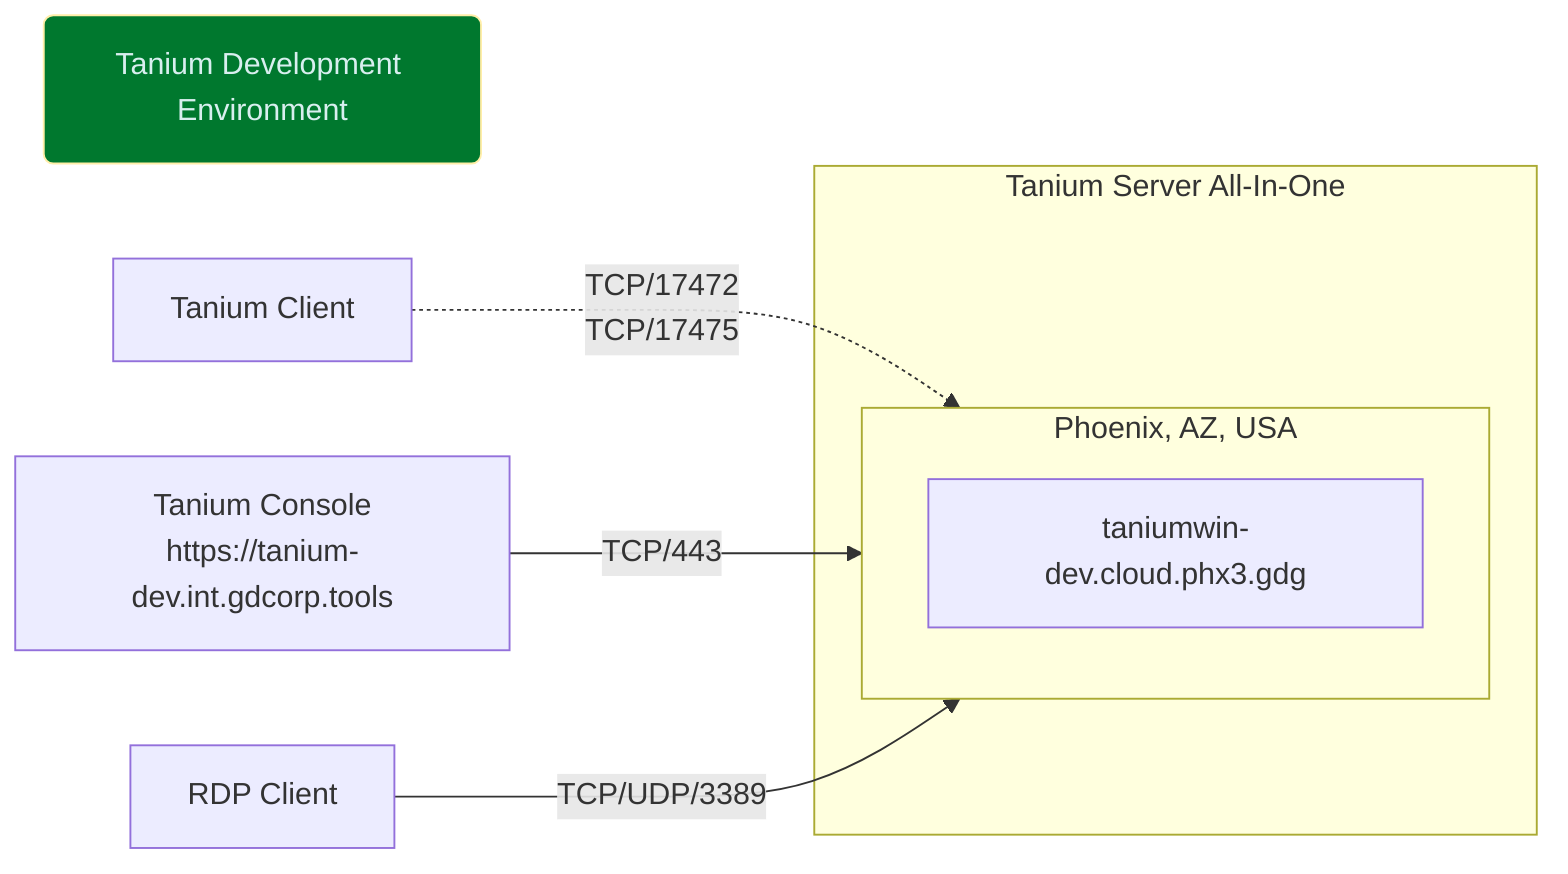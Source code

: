 flowchart LR
    %% Define nodes and subgraphs
    subgraph TS["Tanium Server All-In-One"]
        subgraph TS_P3["Phoenix, AZ, USA"]
            TS_P3_1["taniumwin-dev.cloud.phx3.gdg"]
        end
    end
    
    %% Define nodes not part of a subgraph
    Title("Tanium Development Environment")
    TaniumClient["Tanium Client"]
    TaniumConsole["Tanium Console<br/>https://tanium-dev.int.gdcorp.tools"]
    RDPClient["RDP Client"]

    %% Define relationships
    TaniumClient -.->|"TCP/17472<br/>TCP/17475"| TS_P3
    TaniumConsole -->|"TCP/443"| TS_P3
    RDPClient -->|"TCP/UDP/3389"| TS_P3

    %% Add hyperlinks
    click TaniumConsole "https://tanium-dev.int.gdcorp.tools" "Tanium Console (VPN Required)"

    %% Define styles
    classDef StyleGoDaddyProd fill:#E22726,color:#000000,stroke:#FFFFFF,stroke-width:1px;
    classDef StyleGoDaddyProdEMEA fill:#FED317,color:#2F1C4C,stroke:#FADCD9,stroke-width:1px;
    classDef StyleGoDaddyDev fill:#00782E,color:#D8EFEF,stroke:#FFEEA9,stroke-width:1px;
    
    %% Assign styles
    class Title StyleGoDaddyDev;